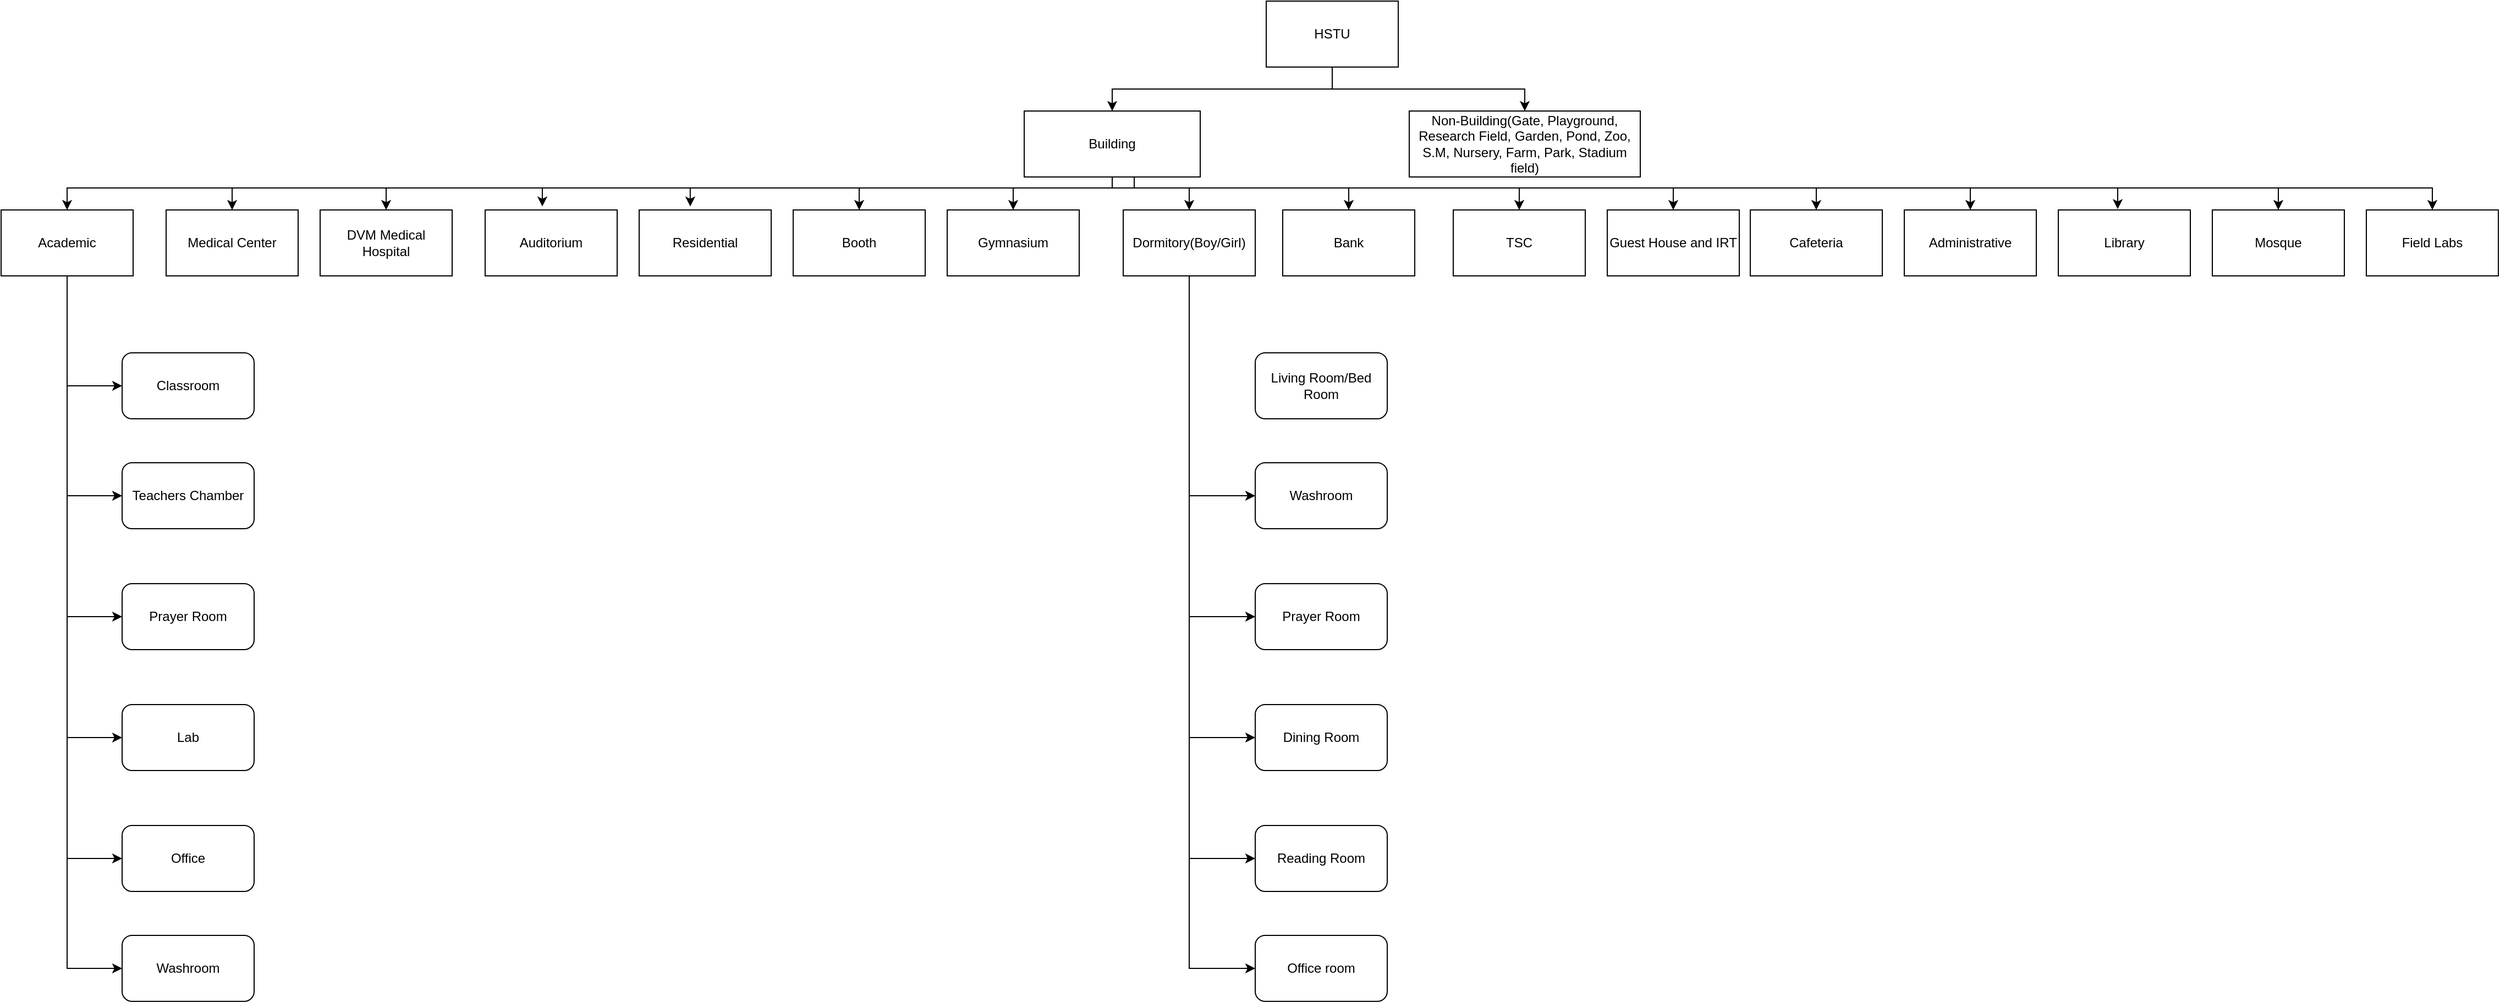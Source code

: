 <mxfile version="24.8.0">
  <diagram name="Page-1" id="9loehfEHRQQ66rtvdEdg">
    <mxGraphModel dx="4033" dy="1160" grid="1" gridSize="10" guides="1" tooltips="1" connect="1" arrows="1" fold="1" page="1" pageScale="1" pageWidth="583" pageHeight="413" background="#ffffff" math="0" shadow="0">
      <root>
        <mxCell id="0" />
        <mxCell id="1" parent="0" />
        <mxCell id="nBqbMrjjvHCtwJOr3MrH-38" style="edgeStyle=orthogonalEdgeStyle;rounded=0;orthogonalLoop=1;jettySize=auto;html=1;exitX=0.5;exitY=1;exitDx=0;exitDy=0;entryX=0.5;entryY=0;entryDx=0;entryDy=0;" parent="1" source="nBqbMrjjvHCtwJOr3MrH-1" target="nBqbMrjjvHCtwJOr3MrH-2" edge="1">
          <mxGeometry relative="1" as="geometry" />
        </mxCell>
        <mxCell id="nBqbMrjjvHCtwJOr3MrH-39" style="edgeStyle=orthogonalEdgeStyle;rounded=0;orthogonalLoop=1;jettySize=auto;html=1;exitX=0.5;exitY=1;exitDx=0;exitDy=0;entryX=0.5;entryY=0;entryDx=0;entryDy=0;" parent="1" source="nBqbMrjjvHCtwJOr3MrH-1" target="nBqbMrjjvHCtwJOr3MrH-3" edge="1">
          <mxGeometry relative="1" as="geometry" />
        </mxCell>
        <mxCell id="nBqbMrjjvHCtwJOr3MrH-1" value="HSTU" style="rounded=0;whiteSpace=wrap;html=1;" parent="1" vertex="1">
          <mxGeometry x="350" y="20" width="120" height="60" as="geometry" />
        </mxCell>
        <mxCell id="nBqbMrjjvHCtwJOr3MrH-22" style="edgeStyle=orthogonalEdgeStyle;rounded=0;orthogonalLoop=1;jettySize=auto;html=1;exitX=0.5;exitY=1;exitDx=0;exitDy=0;entryX=0.5;entryY=0;entryDx=0;entryDy=0;" parent="1" source="nBqbMrjjvHCtwJOr3MrH-2" target="nBqbMrjjvHCtwJOr3MrH-11" edge="1">
          <mxGeometry relative="1" as="geometry">
            <Array as="points">
              <mxPoint x="230" y="190" />
              <mxPoint x="-740" y="190" />
            </Array>
          </mxGeometry>
        </mxCell>
        <mxCell id="nBqbMrjjvHCtwJOr3MrH-24" style="edgeStyle=orthogonalEdgeStyle;rounded=0;orthogonalLoop=1;jettySize=auto;html=1;exitX=0.5;exitY=1;exitDx=0;exitDy=0;" parent="1" source="nBqbMrjjvHCtwJOr3MrH-2" target="nBqbMrjjvHCtwJOr3MrH-10" edge="1">
          <mxGeometry relative="1" as="geometry">
            <Array as="points">
              <mxPoint x="230" y="190" />
              <mxPoint x="-590" y="190" />
            </Array>
          </mxGeometry>
        </mxCell>
        <mxCell id="nBqbMrjjvHCtwJOr3MrH-25" style="edgeStyle=orthogonalEdgeStyle;rounded=0;orthogonalLoop=1;jettySize=auto;html=1;exitX=0.5;exitY=1;exitDx=0;exitDy=0;entryX=0.5;entryY=0;entryDx=0;entryDy=0;" parent="1" source="nBqbMrjjvHCtwJOr3MrH-2" target="nBqbMrjjvHCtwJOr3MrH-4" edge="1">
          <mxGeometry relative="1" as="geometry">
            <Array as="points">
              <mxPoint x="230" y="190" />
              <mxPoint x="-450" y="190" />
            </Array>
          </mxGeometry>
        </mxCell>
        <mxCell id="nBqbMrjjvHCtwJOr3MrH-28" style="edgeStyle=orthogonalEdgeStyle;rounded=0;orthogonalLoop=1;jettySize=auto;html=1;exitX=0.5;exitY=1;exitDx=0;exitDy=0;entryX=0.5;entryY=0;entryDx=0;entryDy=0;" parent="1" source="nBqbMrjjvHCtwJOr3MrH-2" target="nBqbMrjjvHCtwJOr3MrH-7" edge="1">
          <mxGeometry relative="1" as="geometry">
            <Array as="points">
              <mxPoint x="230" y="190" />
              <mxPoint x="-20" y="190" />
            </Array>
          </mxGeometry>
        </mxCell>
        <mxCell id="nBqbMrjjvHCtwJOr3MrH-29" style="edgeStyle=orthogonalEdgeStyle;rounded=0;orthogonalLoop=1;jettySize=auto;html=1;" parent="1" source="nBqbMrjjvHCtwJOr3MrH-2" target="nBqbMrjjvHCtwJOr3MrH-8" edge="1">
          <mxGeometry relative="1" as="geometry">
            <Array as="points">
              <mxPoint x="230" y="190" />
              <mxPoint x="120" y="190" />
            </Array>
          </mxGeometry>
        </mxCell>
        <mxCell id="nBqbMrjjvHCtwJOr3MrH-30" style="edgeStyle=orthogonalEdgeStyle;rounded=0;orthogonalLoop=1;jettySize=auto;html=1;exitX=0.5;exitY=1;exitDx=0;exitDy=0;entryX=0.5;entryY=0;entryDx=0;entryDy=0;" parent="1" source="nBqbMrjjvHCtwJOr3MrH-2" target="nBqbMrjjvHCtwJOr3MrH-12" edge="1">
          <mxGeometry relative="1" as="geometry">
            <Array as="points">
              <mxPoint x="230" y="190" />
              <mxPoint x="280" y="190" />
            </Array>
          </mxGeometry>
        </mxCell>
        <mxCell id="nBqbMrjjvHCtwJOr3MrH-31" style="edgeStyle=orthogonalEdgeStyle;rounded=0;orthogonalLoop=1;jettySize=auto;html=1;exitX=0.5;exitY=1;exitDx=0;exitDy=0;entryX=0.5;entryY=0;entryDx=0;entryDy=0;" parent="1" source="nBqbMrjjvHCtwJOr3MrH-2" target="nBqbMrjjvHCtwJOr3MrH-13" edge="1">
          <mxGeometry relative="1" as="geometry">
            <Array as="points">
              <mxPoint x="230" y="190" />
              <mxPoint x="425" y="190" />
            </Array>
          </mxGeometry>
        </mxCell>
        <mxCell id="nBqbMrjjvHCtwJOr3MrH-32" style="edgeStyle=orthogonalEdgeStyle;rounded=0;orthogonalLoop=1;jettySize=auto;html=1;exitX=0.5;exitY=1;exitDx=0;exitDy=0;entryX=0.5;entryY=0;entryDx=0;entryDy=0;" parent="1" source="nBqbMrjjvHCtwJOr3MrH-2" target="nBqbMrjjvHCtwJOr3MrH-14" edge="1">
          <mxGeometry relative="1" as="geometry">
            <Array as="points">
              <mxPoint x="230" y="190" />
              <mxPoint x="580" y="190" />
            </Array>
          </mxGeometry>
        </mxCell>
        <mxCell id="nBqbMrjjvHCtwJOr3MrH-33" style="edgeStyle=orthogonalEdgeStyle;rounded=0;orthogonalLoop=1;jettySize=auto;html=1;exitX=0.5;exitY=1;exitDx=0;exitDy=0;entryX=0.5;entryY=0;entryDx=0;entryDy=0;" parent="1" source="nBqbMrjjvHCtwJOr3MrH-2" target="nBqbMrjjvHCtwJOr3MrH-15" edge="1">
          <mxGeometry relative="1" as="geometry">
            <Array as="points">
              <mxPoint x="230" y="190" />
              <mxPoint x="720" y="190" />
            </Array>
          </mxGeometry>
        </mxCell>
        <mxCell id="nBqbMrjjvHCtwJOr3MrH-34" style="edgeStyle=orthogonalEdgeStyle;rounded=0;orthogonalLoop=1;jettySize=auto;html=1;exitX=0.5;exitY=1;exitDx=0;exitDy=0;entryX=0.5;entryY=0;entryDx=0;entryDy=0;" parent="1" source="nBqbMrjjvHCtwJOr3MrH-2" target="nBqbMrjjvHCtwJOr3MrH-16" edge="1">
          <mxGeometry relative="1" as="geometry">
            <Array as="points">
              <mxPoint x="230" y="190" />
              <mxPoint x="850" y="190" />
            </Array>
          </mxGeometry>
        </mxCell>
        <mxCell id="nBqbMrjjvHCtwJOr3MrH-35" style="edgeStyle=orthogonalEdgeStyle;rounded=0;orthogonalLoop=1;jettySize=auto;html=1;exitX=0.5;exitY=1;exitDx=0;exitDy=0;entryX=0.5;entryY=0;entryDx=0;entryDy=0;" parent="1" source="nBqbMrjjvHCtwJOr3MrH-2" target="nBqbMrjjvHCtwJOr3MrH-17" edge="1">
          <mxGeometry relative="1" as="geometry">
            <Array as="points">
              <mxPoint x="230" y="190" />
              <mxPoint x="990" y="190" />
            </Array>
          </mxGeometry>
        </mxCell>
        <mxCell id="nBqbMrjjvHCtwJOr3MrH-37" style="edgeStyle=orthogonalEdgeStyle;rounded=0;orthogonalLoop=1;jettySize=auto;html=1;exitX=0.5;exitY=1;exitDx=0;exitDy=0;entryX=0.5;entryY=0;entryDx=0;entryDy=0;" parent="1" source="nBqbMrjjvHCtwJOr3MrH-2" target="nBqbMrjjvHCtwJOr3MrH-19" edge="1">
          <mxGeometry relative="1" as="geometry">
            <Array as="points">
              <mxPoint x="230" y="190" />
              <mxPoint x="1270" y="190" />
            </Array>
          </mxGeometry>
        </mxCell>
        <mxCell id="Zk348U4A2Ccq7ifcKVhl-2" style="edgeStyle=orthogonalEdgeStyle;rounded=0;orthogonalLoop=1;jettySize=auto;html=1;exitX=0.5;exitY=1;exitDx=0;exitDy=0;entryX=0.5;entryY=0;entryDx=0;entryDy=0;" edge="1" parent="1" source="nBqbMrjjvHCtwJOr3MrH-2" target="Zk348U4A2Ccq7ifcKVhl-1">
          <mxGeometry relative="1" as="geometry">
            <Array as="points">
              <mxPoint x="210" y="190" />
              <mxPoint x="1410" y="190" />
            </Array>
          </mxGeometry>
        </mxCell>
        <mxCell id="nBqbMrjjvHCtwJOr3MrH-2" value="Building" style="rounded=0;whiteSpace=wrap;html=1;" parent="1" vertex="1">
          <mxGeometry x="130" y="120" width="160" height="60" as="geometry" />
        </mxCell>
        <mxCell id="nBqbMrjjvHCtwJOr3MrH-3" value="Non-Building(Gate, Playground, Research Field, Garden, Pond, Zoo, S.M, Nursery, Farm, Park, Stadium field)" style="rounded=0;whiteSpace=wrap;html=1;" parent="1" vertex="1">
          <mxGeometry x="480" y="120" width="210" height="60" as="geometry" />
        </mxCell>
        <mxCell id="nBqbMrjjvHCtwJOr3MrH-4" value="DVM Medical Hospital" style="rounded=0;whiteSpace=wrap;html=1;" parent="1" vertex="1">
          <mxGeometry x="-510" y="210" width="120" height="60" as="geometry" />
        </mxCell>
        <mxCell id="nBqbMrjjvHCtwJOr3MrH-5" value="Auditorium" style="rounded=0;whiteSpace=wrap;html=1;" parent="1" vertex="1">
          <mxGeometry x="-360" y="210" width="120" height="60" as="geometry" />
        </mxCell>
        <mxCell id="nBqbMrjjvHCtwJOr3MrH-6" value="Residential" style="rounded=0;whiteSpace=wrap;html=1;" parent="1" vertex="1">
          <mxGeometry x="-220" y="210" width="120" height="60" as="geometry" />
        </mxCell>
        <mxCell id="nBqbMrjjvHCtwJOr3MrH-7" value="Booth" style="rounded=0;whiteSpace=wrap;html=1;" parent="1" vertex="1">
          <mxGeometry x="-80" y="210" width="120" height="60" as="geometry" />
        </mxCell>
        <mxCell id="nBqbMrjjvHCtwJOr3MrH-8" value="Gymnasium" style="rounded=0;whiteSpace=wrap;html=1;" parent="1" vertex="1">
          <mxGeometry x="60" y="210" width="120" height="60" as="geometry" />
        </mxCell>
        <mxCell id="nBqbMrjjvHCtwJOr3MrH-10" value="Medical Center" style="rounded=0;whiteSpace=wrap;html=1;" parent="1" vertex="1">
          <mxGeometry x="-650" y="210" width="120" height="60" as="geometry" />
        </mxCell>
        <mxCell id="nBqbMrjjvHCtwJOr3MrH-46" style="edgeStyle=orthogonalEdgeStyle;rounded=0;orthogonalLoop=1;jettySize=auto;html=1;exitX=0.5;exitY=1;exitDx=0;exitDy=0;entryX=0;entryY=0.5;entryDx=0;entryDy=0;" parent="1" source="nBqbMrjjvHCtwJOr3MrH-11" target="nBqbMrjjvHCtwJOr3MrH-45" edge="1">
          <mxGeometry relative="1" as="geometry" />
        </mxCell>
        <mxCell id="nBqbMrjjvHCtwJOr3MrH-47" style="edgeStyle=orthogonalEdgeStyle;rounded=0;orthogonalLoop=1;jettySize=auto;html=1;exitX=0.5;exitY=1;exitDx=0;exitDy=0;entryX=0;entryY=0.5;entryDx=0;entryDy=0;" parent="1" source="nBqbMrjjvHCtwJOr3MrH-11" target="nBqbMrjjvHCtwJOr3MrH-40" edge="1">
          <mxGeometry relative="1" as="geometry" />
        </mxCell>
        <mxCell id="nBqbMrjjvHCtwJOr3MrH-48" style="edgeStyle=orthogonalEdgeStyle;rounded=0;orthogonalLoop=1;jettySize=auto;html=1;exitX=0.5;exitY=1;exitDx=0;exitDy=0;entryX=0;entryY=0.5;entryDx=0;entryDy=0;" parent="1" source="nBqbMrjjvHCtwJOr3MrH-11" target="nBqbMrjjvHCtwJOr3MrH-41" edge="1">
          <mxGeometry relative="1" as="geometry" />
        </mxCell>
        <mxCell id="nBqbMrjjvHCtwJOr3MrH-49" style="edgeStyle=orthogonalEdgeStyle;rounded=0;orthogonalLoop=1;jettySize=auto;html=1;exitX=0.5;exitY=1;exitDx=0;exitDy=0;entryX=0;entryY=0.5;entryDx=0;entryDy=0;" parent="1" source="nBqbMrjjvHCtwJOr3MrH-11" target="nBqbMrjjvHCtwJOr3MrH-42" edge="1">
          <mxGeometry relative="1" as="geometry" />
        </mxCell>
        <mxCell id="nBqbMrjjvHCtwJOr3MrH-50" style="edgeStyle=orthogonalEdgeStyle;rounded=0;orthogonalLoop=1;jettySize=auto;html=1;exitX=0.5;exitY=1;exitDx=0;exitDy=0;entryX=0;entryY=0.5;entryDx=0;entryDy=0;" parent="1" source="nBqbMrjjvHCtwJOr3MrH-11" target="nBqbMrjjvHCtwJOr3MrH-43" edge="1">
          <mxGeometry relative="1" as="geometry" />
        </mxCell>
        <mxCell id="nBqbMrjjvHCtwJOr3MrH-51" style="edgeStyle=orthogonalEdgeStyle;rounded=0;orthogonalLoop=1;jettySize=auto;html=1;exitX=0.5;exitY=1;exitDx=0;exitDy=0;entryX=0;entryY=0.5;entryDx=0;entryDy=0;" parent="1" source="nBqbMrjjvHCtwJOr3MrH-11" target="nBqbMrjjvHCtwJOr3MrH-44" edge="1">
          <mxGeometry relative="1" as="geometry" />
        </mxCell>
        <mxCell id="nBqbMrjjvHCtwJOr3MrH-11" value="Academic" style="rounded=0;whiteSpace=wrap;html=1;" parent="1" vertex="1">
          <mxGeometry x="-800" y="210" width="120" height="60" as="geometry" />
        </mxCell>
        <mxCell id="nBqbMrjjvHCtwJOr3MrH-58" style="edgeStyle=orthogonalEdgeStyle;rounded=0;orthogonalLoop=1;jettySize=auto;html=1;exitX=0.5;exitY=1;exitDx=0;exitDy=0;entryX=0;entryY=0.5;entryDx=0;entryDy=0;" parent="1" source="nBqbMrjjvHCtwJOr3MrH-12" target="nBqbMrjjvHCtwJOr3MrH-55" edge="1">
          <mxGeometry relative="1" as="geometry" />
        </mxCell>
        <mxCell id="nBqbMrjjvHCtwJOr3MrH-59" style="edgeStyle=orthogonalEdgeStyle;rounded=0;orthogonalLoop=1;jettySize=auto;html=1;exitX=0.5;exitY=1;exitDx=0;exitDy=0;entryX=0;entryY=0.5;entryDx=0;entryDy=0;" parent="1" source="nBqbMrjjvHCtwJOr3MrH-12" target="nBqbMrjjvHCtwJOr3MrH-57" edge="1">
          <mxGeometry relative="1" as="geometry" />
        </mxCell>
        <mxCell id="nBqbMrjjvHCtwJOr3MrH-60" style="edgeStyle=orthogonalEdgeStyle;rounded=0;orthogonalLoop=1;jettySize=auto;html=1;exitX=0.5;exitY=1;exitDx=0;exitDy=0;entryX=0;entryY=0.5;entryDx=0;entryDy=0;" parent="1" source="nBqbMrjjvHCtwJOr3MrH-12" target="nBqbMrjjvHCtwJOr3MrH-56" edge="1">
          <mxGeometry relative="1" as="geometry" />
        </mxCell>
        <mxCell id="nBqbMrjjvHCtwJOr3MrH-61" style="edgeStyle=orthogonalEdgeStyle;rounded=0;orthogonalLoop=1;jettySize=auto;html=1;exitX=0.5;exitY=1;exitDx=0;exitDy=0;entryX=0;entryY=0.5;entryDx=0;entryDy=0;" parent="1" source="nBqbMrjjvHCtwJOr3MrH-12" target="nBqbMrjjvHCtwJOr3MrH-54" edge="1">
          <mxGeometry relative="1" as="geometry" />
        </mxCell>
        <mxCell id="nBqbMrjjvHCtwJOr3MrH-62" style="edgeStyle=orthogonalEdgeStyle;rounded=0;orthogonalLoop=1;jettySize=auto;html=1;exitX=0.5;exitY=1;exitDx=0;exitDy=0;entryX=0;entryY=0.5;entryDx=0;entryDy=0;" parent="1" source="nBqbMrjjvHCtwJOr3MrH-12" target="nBqbMrjjvHCtwJOr3MrH-53" edge="1">
          <mxGeometry relative="1" as="geometry" />
        </mxCell>
        <mxCell id="nBqbMrjjvHCtwJOr3MrH-12" value="Dormitory(Boy/Girl)" style="rounded=0;whiteSpace=wrap;html=1;" parent="1" vertex="1">
          <mxGeometry x="220" y="210" width="120" height="60" as="geometry" />
        </mxCell>
        <mxCell id="nBqbMrjjvHCtwJOr3MrH-13" value="Bank" style="rounded=0;whiteSpace=wrap;html=1;" parent="1" vertex="1">
          <mxGeometry x="365" y="210" width="120" height="60" as="geometry" />
        </mxCell>
        <mxCell id="nBqbMrjjvHCtwJOr3MrH-14" value="TSC" style="rounded=0;whiteSpace=wrap;html=1;" parent="1" vertex="1">
          <mxGeometry x="520" y="210" width="120" height="60" as="geometry" />
        </mxCell>
        <mxCell id="nBqbMrjjvHCtwJOr3MrH-15" value="Guest House and IRT" style="rounded=0;whiteSpace=wrap;html=1;" parent="1" vertex="1">
          <mxGeometry x="660" y="210" width="120" height="60" as="geometry" />
        </mxCell>
        <mxCell id="nBqbMrjjvHCtwJOr3MrH-16" value="Cafeteria" style="rounded=0;whiteSpace=wrap;html=1;" parent="1" vertex="1">
          <mxGeometry x="790" y="210" width="120" height="60" as="geometry" />
        </mxCell>
        <mxCell id="nBqbMrjjvHCtwJOr3MrH-17" value="Administrative" style="rounded=0;whiteSpace=wrap;html=1;" parent="1" vertex="1">
          <mxGeometry x="930" y="210" width="120" height="60" as="geometry" />
        </mxCell>
        <mxCell id="nBqbMrjjvHCtwJOr3MrH-18" value="Library" style="rounded=0;whiteSpace=wrap;html=1;" parent="1" vertex="1">
          <mxGeometry x="1070" y="210" width="120" height="60" as="geometry" />
        </mxCell>
        <mxCell id="nBqbMrjjvHCtwJOr3MrH-19" value="Mosque" style="rounded=0;whiteSpace=wrap;html=1;" parent="1" vertex="1">
          <mxGeometry x="1210" y="210" width="120" height="60" as="geometry" />
        </mxCell>
        <mxCell id="nBqbMrjjvHCtwJOr3MrH-26" style="edgeStyle=orthogonalEdgeStyle;rounded=0;orthogonalLoop=1;jettySize=auto;html=1;exitX=0.5;exitY=1;exitDx=0;exitDy=0;entryX=0.433;entryY=-0.053;entryDx=0;entryDy=0;entryPerimeter=0;" parent="1" source="nBqbMrjjvHCtwJOr3MrH-2" target="nBqbMrjjvHCtwJOr3MrH-5" edge="1">
          <mxGeometry relative="1" as="geometry">
            <Array as="points">
              <mxPoint x="230" y="190" />
              <mxPoint x="-308" y="190" />
            </Array>
          </mxGeometry>
        </mxCell>
        <mxCell id="nBqbMrjjvHCtwJOr3MrH-27" style="edgeStyle=orthogonalEdgeStyle;rounded=0;orthogonalLoop=1;jettySize=auto;html=1;exitX=0.5;exitY=1;exitDx=0;exitDy=0;entryX=0.387;entryY=-0.053;entryDx=0;entryDy=0;entryPerimeter=0;" parent="1" source="nBqbMrjjvHCtwJOr3MrH-2" target="nBqbMrjjvHCtwJOr3MrH-6" edge="1">
          <mxGeometry relative="1" as="geometry">
            <Array as="points">
              <mxPoint x="230" y="190" />
              <mxPoint x="-174" y="190" />
            </Array>
          </mxGeometry>
        </mxCell>
        <mxCell id="nBqbMrjjvHCtwJOr3MrH-36" style="edgeStyle=orthogonalEdgeStyle;rounded=0;orthogonalLoop=1;jettySize=auto;html=1;exitX=0.5;exitY=1;exitDx=0;exitDy=0;entryX=0.45;entryY=-0.013;entryDx=0;entryDy=0;entryPerimeter=0;" parent="1" source="nBqbMrjjvHCtwJOr3MrH-2" target="nBqbMrjjvHCtwJOr3MrH-18" edge="1">
          <mxGeometry relative="1" as="geometry">
            <Array as="points">
              <mxPoint x="230" y="190" />
              <mxPoint x="1124" y="190" />
            </Array>
          </mxGeometry>
        </mxCell>
        <mxCell id="nBqbMrjjvHCtwJOr3MrH-40" value="Classroom" style="rounded=1;whiteSpace=wrap;html=1;" parent="1" vertex="1">
          <mxGeometry x="-690" y="340" width="120" height="60" as="geometry" />
        </mxCell>
        <mxCell id="nBqbMrjjvHCtwJOr3MrH-41" value="Teachers Chamber" style="rounded=1;whiteSpace=wrap;html=1;" parent="1" vertex="1">
          <mxGeometry x="-690" y="440" width="120" height="60" as="geometry" />
        </mxCell>
        <mxCell id="nBqbMrjjvHCtwJOr3MrH-42" value="Prayer Room" style="rounded=1;whiteSpace=wrap;html=1;" parent="1" vertex="1">
          <mxGeometry x="-690" y="550" width="120" height="60" as="geometry" />
        </mxCell>
        <mxCell id="nBqbMrjjvHCtwJOr3MrH-43" value="Lab" style="rounded=1;whiteSpace=wrap;html=1;" parent="1" vertex="1">
          <mxGeometry x="-690" y="660" width="120" height="60" as="geometry" />
        </mxCell>
        <mxCell id="nBqbMrjjvHCtwJOr3MrH-44" value="Office" style="rounded=1;whiteSpace=wrap;html=1;" parent="1" vertex="1">
          <mxGeometry x="-690" y="770" width="120" height="60" as="geometry" />
        </mxCell>
        <mxCell id="nBqbMrjjvHCtwJOr3MrH-45" value="Washroom" style="rounded=1;whiteSpace=wrap;html=1;" parent="1" vertex="1">
          <mxGeometry x="-690" y="870" width="120" height="60" as="geometry" />
        </mxCell>
        <mxCell id="nBqbMrjjvHCtwJOr3MrH-52" value="Living Room/Bed Room" style="rounded=1;whiteSpace=wrap;html=1;" parent="1" vertex="1">
          <mxGeometry x="340" y="340" width="120" height="60" as="geometry" />
        </mxCell>
        <mxCell id="nBqbMrjjvHCtwJOr3MrH-53" value="Washroom" style="rounded=1;whiteSpace=wrap;html=1;" parent="1" vertex="1">
          <mxGeometry x="340" y="440" width="120" height="60" as="geometry" />
        </mxCell>
        <mxCell id="nBqbMrjjvHCtwJOr3MrH-54" value="Prayer Room" style="rounded=1;whiteSpace=wrap;html=1;" parent="1" vertex="1">
          <mxGeometry x="340" y="550" width="120" height="60" as="geometry" />
        </mxCell>
        <mxCell id="nBqbMrjjvHCtwJOr3MrH-55" value="Office room" style="rounded=1;whiteSpace=wrap;html=1;" parent="1" vertex="1">
          <mxGeometry x="340" y="870" width="120" height="60" as="geometry" />
        </mxCell>
        <mxCell id="nBqbMrjjvHCtwJOr3MrH-56" value="Dining Room" style="rounded=1;whiteSpace=wrap;html=1;" parent="1" vertex="1">
          <mxGeometry x="340" y="660" width="120" height="60" as="geometry" />
        </mxCell>
        <mxCell id="nBqbMrjjvHCtwJOr3MrH-57" value="Reading Room" style="rounded=1;whiteSpace=wrap;html=1;" parent="1" vertex="1">
          <mxGeometry x="340" y="770" width="120" height="60" as="geometry" />
        </mxCell>
        <mxCell id="Zk348U4A2Ccq7ifcKVhl-1" value="Field Labs" style="rounded=0;whiteSpace=wrap;html=1;" vertex="1" parent="1">
          <mxGeometry x="1350" y="210" width="120" height="60" as="geometry" />
        </mxCell>
      </root>
    </mxGraphModel>
  </diagram>
</mxfile>
